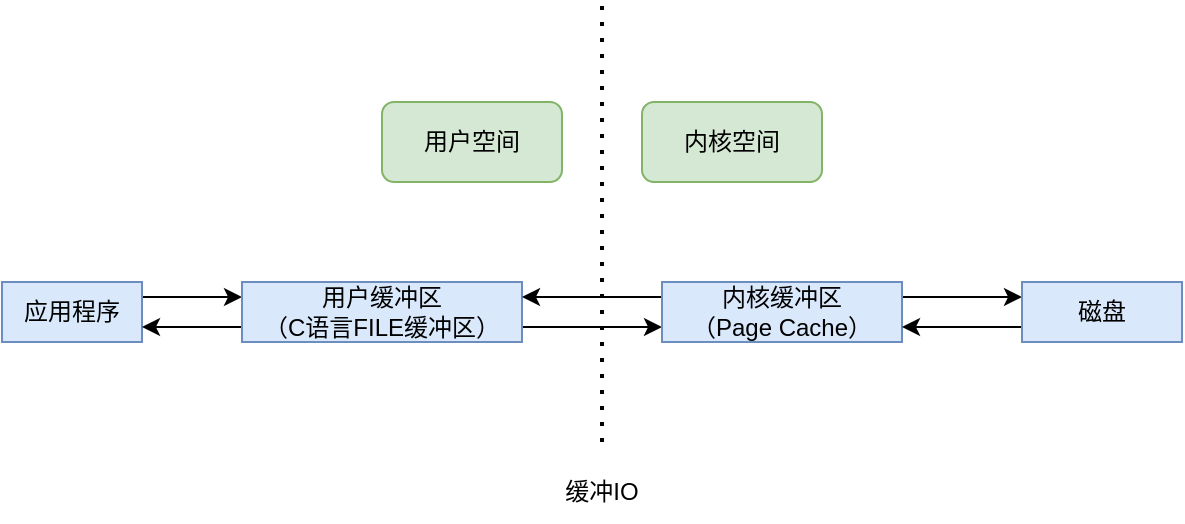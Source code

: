 <mxfile version="21.6.3" type="github">
  <diagram name="第 1 页" id="-lxnpsn0jJfDtlnjy4Ef">
    <mxGraphModel dx="954" dy="623" grid="1" gridSize="10" guides="1" tooltips="1" connect="1" arrows="1" fold="1" page="1" pageScale="1" pageWidth="827" pageHeight="1169" math="0" shadow="0">
      <root>
        <mxCell id="0" />
        <mxCell id="1" parent="0" />
        <mxCell id="utQGCpOFTn3IkIfa8WLX-1" value="用户空间" style="rounded=1;whiteSpace=wrap;html=1;fillColor=#d5e8d4;strokeColor=#82b366;" vertex="1" parent="1">
          <mxGeometry x="250" y="110" width="90" height="40" as="geometry" />
        </mxCell>
        <mxCell id="utQGCpOFTn3IkIfa8WLX-2" value="" style="endArrow=none;dashed=1;html=1;dashPattern=1 3;strokeWidth=2;rounded=0;" edge="1" parent="1">
          <mxGeometry width="50" height="50" relative="1" as="geometry">
            <mxPoint x="360" y="280" as="sourcePoint" />
            <mxPoint x="360" y="60" as="targetPoint" />
          </mxGeometry>
        </mxCell>
        <mxCell id="utQGCpOFTn3IkIfa8WLX-3" value="内核空间" style="rounded=1;whiteSpace=wrap;html=1;fillColor=#d5e8d4;strokeColor=#82b366;" vertex="1" parent="1">
          <mxGeometry x="380" y="110" width="90" height="40" as="geometry" />
        </mxCell>
        <mxCell id="utQGCpOFTn3IkIfa8WLX-7" style="edgeStyle=orthogonalEdgeStyle;rounded=0;orthogonalLoop=1;jettySize=auto;html=1;entryX=0;entryY=0.25;entryDx=0;entryDy=0;exitX=1;exitY=0.25;exitDx=0;exitDy=0;" edge="1" parent="1" source="utQGCpOFTn3IkIfa8WLX-4" target="utQGCpOFTn3IkIfa8WLX-6">
          <mxGeometry relative="1" as="geometry" />
        </mxCell>
        <mxCell id="utQGCpOFTn3IkIfa8WLX-4" value="应用程序" style="rounded=0;whiteSpace=wrap;html=1;fillColor=#dae8fc;strokeColor=#6c8ebf;" vertex="1" parent="1">
          <mxGeometry x="60" y="200" width="70" height="30" as="geometry" />
        </mxCell>
        <mxCell id="utQGCpOFTn3IkIfa8WLX-12" style="edgeStyle=orthogonalEdgeStyle;rounded=0;orthogonalLoop=1;jettySize=auto;html=1;entryX=1;entryY=0.75;entryDx=0;entryDy=0;exitX=0;exitY=0.75;exitDx=0;exitDy=0;" edge="1" parent="1" source="utQGCpOFTn3IkIfa8WLX-6" target="utQGCpOFTn3IkIfa8WLX-4">
          <mxGeometry relative="1" as="geometry" />
        </mxCell>
        <mxCell id="utQGCpOFTn3IkIfa8WLX-14" style="edgeStyle=orthogonalEdgeStyle;rounded=0;orthogonalLoop=1;jettySize=auto;html=1;exitX=1;exitY=0.75;exitDx=0;exitDy=0;entryX=0;entryY=0.75;entryDx=0;entryDy=0;" edge="1" parent="1" source="utQGCpOFTn3IkIfa8WLX-6" target="utQGCpOFTn3IkIfa8WLX-9">
          <mxGeometry relative="1" as="geometry" />
        </mxCell>
        <mxCell id="utQGCpOFTn3IkIfa8WLX-6" value="用户缓冲区&lt;br&gt;（C语言FILE缓冲区）" style="rounded=0;whiteSpace=wrap;html=1;fillColor=#dae8fc;strokeColor=#6c8ebf;" vertex="1" parent="1">
          <mxGeometry x="180" y="200" width="140" height="30" as="geometry" />
        </mxCell>
        <mxCell id="utQGCpOFTn3IkIfa8WLX-8" style="edgeStyle=orthogonalEdgeStyle;rounded=0;orthogonalLoop=1;jettySize=auto;html=1;entryX=0;entryY=0.25;entryDx=0;entryDy=0;exitX=1;exitY=0.25;exitDx=0;exitDy=0;" edge="1" source="utQGCpOFTn3IkIfa8WLX-9" target="utQGCpOFTn3IkIfa8WLX-10" parent="1">
          <mxGeometry relative="1" as="geometry" />
        </mxCell>
        <mxCell id="utQGCpOFTn3IkIfa8WLX-13" style="edgeStyle=orthogonalEdgeStyle;rounded=0;orthogonalLoop=1;jettySize=auto;html=1;exitX=0;exitY=0.25;exitDx=0;exitDy=0;entryX=1;entryY=0.25;entryDx=0;entryDy=0;" edge="1" parent="1" source="utQGCpOFTn3IkIfa8WLX-9" target="utQGCpOFTn3IkIfa8WLX-6">
          <mxGeometry relative="1" as="geometry" />
        </mxCell>
        <mxCell id="utQGCpOFTn3IkIfa8WLX-9" value="内核缓冲区&lt;br&gt;（Page Cache）" style="rounded=0;whiteSpace=wrap;html=1;fillColor=#dae8fc;strokeColor=#6c8ebf;" vertex="1" parent="1">
          <mxGeometry x="390" y="200" width="120" height="30" as="geometry" />
        </mxCell>
        <mxCell id="utQGCpOFTn3IkIfa8WLX-11" style="edgeStyle=orthogonalEdgeStyle;rounded=0;orthogonalLoop=1;jettySize=auto;html=1;exitX=0;exitY=0.75;exitDx=0;exitDy=0;entryX=1;entryY=0.75;entryDx=0;entryDy=0;" edge="1" parent="1" source="utQGCpOFTn3IkIfa8WLX-10" target="utQGCpOFTn3IkIfa8WLX-9">
          <mxGeometry relative="1" as="geometry" />
        </mxCell>
        <mxCell id="utQGCpOFTn3IkIfa8WLX-10" value="磁盘" style="rounded=0;whiteSpace=wrap;html=1;fillColor=#dae8fc;strokeColor=#6c8ebf;" vertex="1" parent="1">
          <mxGeometry x="570" y="200" width="80" height="30" as="geometry" />
        </mxCell>
        <mxCell id="utQGCpOFTn3IkIfa8WLX-15" value="缓冲IO" style="text;strokeColor=none;align=center;fillColor=none;html=1;verticalAlign=middle;whiteSpace=wrap;rounded=0;" vertex="1" parent="1">
          <mxGeometry x="330" y="290" width="60" height="30" as="geometry" />
        </mxCell>
      </root>
    </mxGraphModel>
  </diagram>
</mxfile>
